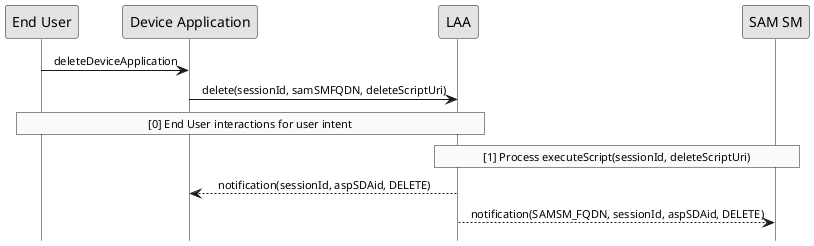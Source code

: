 @startuml

hide footbox
skinparam sequenceMessageAlign center
skinparam sequenceArrowFontSize 11
skinparam noteFontSize 11
skinparam monochrome true
skinparam lifelinestrategy solid
 
"End User" -> "Device Application" : deleteDeviceApplication
"Device Application" -> LAA : delete(sessionId, samSMFQDN, deleteScriptUri)

rnote over "LAA", "End User"
     [0] End User interactions for user intent
end rnote


rnote over "LAA", "SAM SM"
     [1] Process executeScript(sessionId, deleteScriptUri)
end rnote


 
LAA --> "Device Application" : notification(sessionId, aspSDAid, DELETE)
 
LAA --> "SAM SM" : notification(SAMSM_FQDN, sessionId, aspSDAid, DELETE)
@enduml